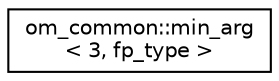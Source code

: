 digraph "Graphical Class Hierarchy"
{
 // LATEX_PDF_SIZE
  edge [fontname="Helvetica",fontsize="10",labelfontname="Helvetica",labelfontsize="10"];
  node [fontname="Helvetica",fontsize="10",shape=record];
  rankdir="LR";
  Node0 [label="om_common::min_arg\l\< 3, fp_type \>",height=0.2,width=0.4,color="black", fillcolor="white", style="filled",URL="$structom__common_1_1min__arg_3_013_00_01fp__type_01_4.html",tooltip=" "];
}
